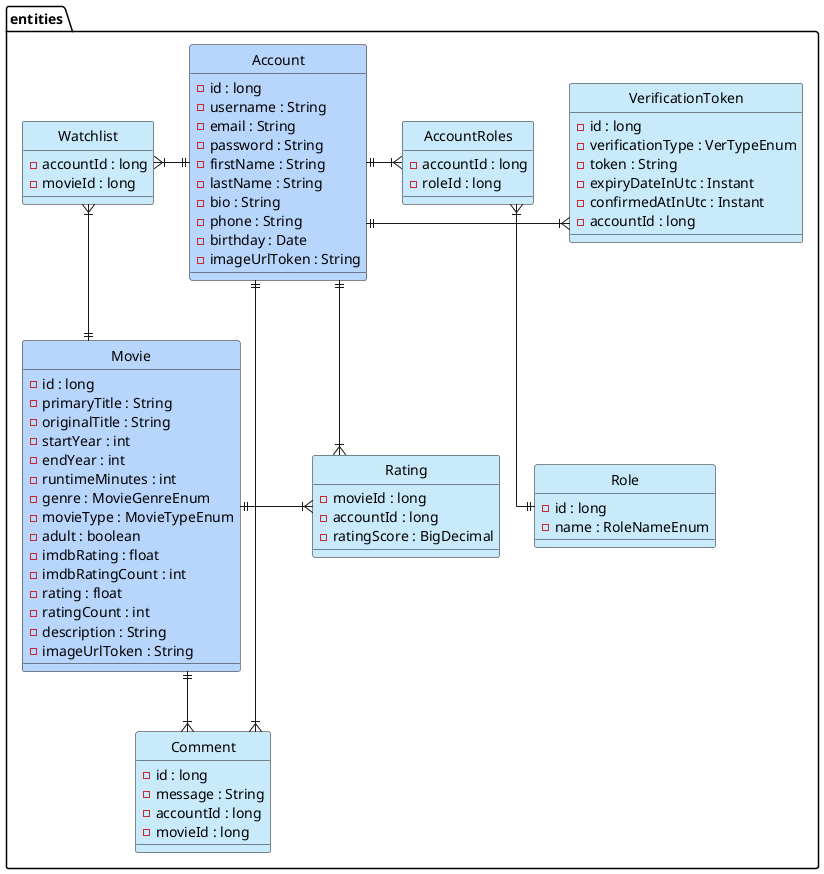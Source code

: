 @startuml

skinparam linetype ortho
hide circle

namespace entities {

  class Movie #b8d5fc {
    - id : long
    - primaryTitle : String
    - originalTitle : String
    - startYear : int
    - endYear : int
    - runtimeMinutes : int
    - genre : MovieGenreEnum
    - movieType : MovieTypeEnum
    - adult : boolean
    - imdbRating : float
    - imdbRatingCount : int
    - rating : float
    - ratingCount : int
    - description : String
    - imageUrlToken : String
  }

  class Account #b8d5fc {
    - id : long
    - username : String
    - email : String
    - password : String
    - firstName : String
    - lastName : String
    - bio : String
    - phone : String
    - birthday : Date
    - imageUrlToken : String
  }

  class Role #c8eafa {
    - id : long
    - name : RoleNameEnum
  }

  class Rating #c8eafa {
    - movieId : long
    - accountId : long
    - ratingScore : BigDecimal
  }

  class Comment #c8eafa {
    - id : long
    - message : String
    - accountId : long
    - movieId : long
  }

  class Watchlist #c8eafa {
    - accountId : long
    - movieId : long
  }

  class AccountRoles #c8eafa {
    - accountId : long
    - roleId : long
  }

  class VerificationToken #c8eafa {
    - id : long
    - verificationType : VerTypeEnum
    - token : String
    - expiryDateInUtc : Instant
    - confirmedAtInUtc : Instant
    - accountId : long
  }
}

Account ||-right-|{ VerificationToken
Account ||-down-|{ Rating
Movie ||-right-|{ Rating
Account ||-left-|{ Watchlist
Account ||-right-|{ Comment
Account ||-right-|{ AccountRoles
Role ||-up-|{ AccountRoles
Movie ||-down-|{ Comment
Movie ||-up-|{ Watchlist

@enduml